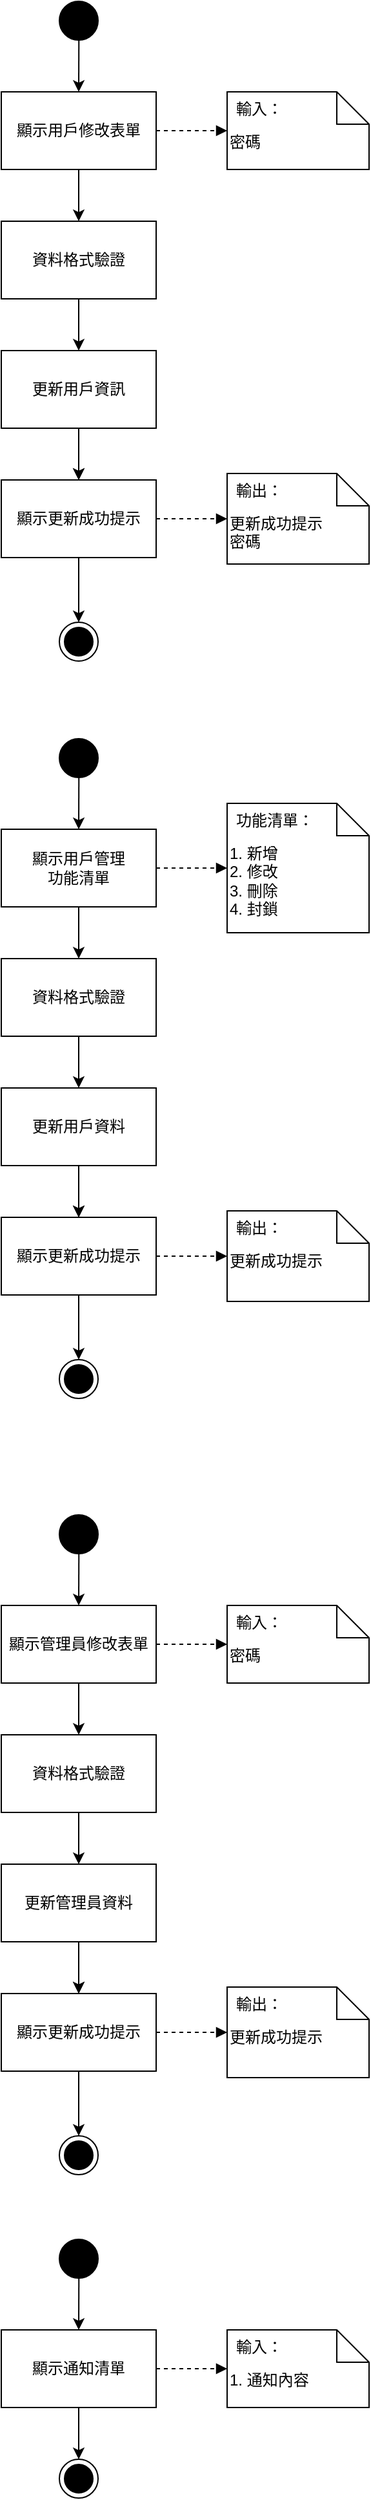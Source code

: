 <mxfile version="22.1.5" type="github">
  <diagram name="第 1 页" id="quUWREb-jlwR2Ny_MdLy">
    <mxGraphModel dx="1290" dy="522" grid="1" gridSize="10" guides="1" tooltips="1" connect="1" arrows="1" fold="1" page="1" pageScale="1" pageWidth="827" pageHeight="1169" math="0" shadow="0">
      <root>
        <mxCell id="0" />
        <mxCell id="1" parent="0" />
        <mxCell id="rR45mx5UOw72tcgHX984-3" value="" style="ellipse;fillColor=strokeColor;html=1;" vertex="1" parent="1">
          <mxGeometry x="165" y="30" width="30" height="30" as="geometry" />
        </mxCell>
        <mxCell id="rR45mx5UOw72tcgHX984-5" value="密碼" style="shape=note2;boundedLbl=1;whiteSpace=wrap;html=1;size=25;verticalAlign=top;align=left;" vertex="1" parent="1">
          <mxGeometry x="295" y="100" width="110" height="60" as="geometry" />
        </mxCell>
        <mxCell id="rR45mx5UOw72tcgHX984-6" value="輸入：" style="resizeWidth=1;part=1;strokeColor=none;fillColor=none;align=left;spacingLeft=5;" vertex="1" parent="rR45mx5UOw72tcgHX984-5">
          <mxGeometry width="110" height="25" relative="1" as="geometry" />
        </mxCell>
        <mxCell id="rR45mx5UOw72tcgHX984-7" value="" style="endArrow=classic;html=1;rounded=0;" edge="1" parent="1" source="rR45mx5UOw72tcgHX984-3" target="rR45mx5UOw72tcgHX984-8">
          <mxGeometry width="50" height="50" relative="1" as="geometry">
            <mxPoint x="465" y="300" as="sourcePoint" />
            <mxPoint x="180" y="100" as="targetPoint" />
          </mxGeometry>
        </mxCell>
        <mxCell id="rR45mx5UOw72tcgHX984-8" value="顯示用戶修改表單" style="rounded=0;whiteSpace=wrap;html=1;" vertex="1" parent="1">
          <mxGeometry x="120" y="100" width="120" height="60" as="geometry" />
        </mxCell>
        <mxCell id="rR45mx5UOw72tcgHX984-13" value="" style="html=1;verticalAlign=bottom;labelBackgroundColor=none;endArrow=block;endFill=1;dashed=1;rounded=0;" edge="1" parent="1" source="rR45mx5UOw72tcgHX984-8" target="rR45mx5UOw72tcgHX984-5">
          <mxGeometry width="160" relative="1" as="geometry">
            <mxPoint x="405" y="270" as="sourcePoint" />
            <mxPoint x="565" y="270" as="targetPoint" />
          </mxGeometry>
        </mxCell>
        <mxCell id="rR45mx5UOw72tcgHX984-14" value="" style="endArrow=classic;html=1;rounded=0;" edge="1" parent="1" target="rR45mx5UOw72tcgHX984-15" source="rR45mx5UOw72tcgHX984-8">
          <mxGeometry width="50" height="50" relative="1" as="geometry">
            <mxPoint x="180" y="160" as="sourcePoint" />
            <mxPoint x="180" y="200" as="targetPoint" />
          </mxGeometry>
        </mxCell>
        <mxCell id="rR45mx5UOw72tcgHX984-15" value="資料格式驗證" style="rounded=0;whiteSpace=wrap;html=1;" vertex="1" parent="1">
          <mxGeometry x="120" y="200" width="120" height="60" as="geometry" />
        </mxCell>
        <mxCell id="rR45mx5UOw72tcgHX984-16" value="" style="endArrow=classic;html=1;rounded=0;" edge="1" parent="1" target="rR45mx5UOw72tcgHX984-17" source="rR45mx5UOw72tcgHX984-15">
          <mxGeometry width="50" height="50" relative="1" as="geometry">
            <mxPoint x="180" y="260" as="sourcePoint" />
            <mxPoint x="180" y="300" as="targetPoint" />
          </mxGeometry>
        </mxCell>
        <mxCell id="rR45mx5UOw72tcgHX984-23" value="" style="edgeStyle=orthogonalEdgeStyle;rounded=0;orthogonalLoop=1;jettySize=auto;html=1;" edge="1" parent="1" source="rR45mx5UOw72tcgHX984-17" target="rR45mx5UOw72tcgHX984-19">
          <mxGeometry relative="1" as="geometry" />
        </mxCell>
        <mxCell id="rR45mx5UOw72tcgHX984-17" value="更新用戶資訊" style="rounded=0;whiteSpace=wrap;html=1;" vertex="1" parent="1">
          <mxGeometry x="120" y="300" width="120" height="60" as="geometry" />
        </mxCell>
        <mxCell id="rR45mx5UOw72tcgHX984-18" value="" style="endArrow=classic;html=1;rounded=0;" edge="1" parent="1" target="rR45mx5UOw72tcgHX984-19">
          <mxGeometry width="50" height="50" relative="1" as="geometry">
            <mxPoint x="180" y="360" as="sourcePoint" />
            <mxPoint x="180" y="400" as="targetPoint" />
          </mxGeometry>
        </mxCell>
        <mxCell id="rR45mx5UOw72tcgHX984-19" value="顯示更新成功提示" style="rounded=0;whiteSpace=wrap;html=1;" vertex="1" parent="1">
          <mxGeometry x="120" y="400" width="120" height="60" as="geometry" />
        </mxCell>
        <mxCell id="rR45mx5UOw72tcgHX984-20" value="更新成功提示&lt;br&gt;密碼" style="shape=note2;boundedLbl=1;whiteSpace=wrap;html=1;size=25;verticalAlign=top;align=left;" vertex="1" parent="1">
          <mxGeometry x="295" y="395" width="110" height="70" as="geometry" />
        </mxCell>
        <mxCell id="rR45mx5UOw72tcgHX984-21" value="輸出：" style="resizeWidth=1;part=1;strokeColor=none;fillColor=none;align=left;spacingLeft=5;" vertex="1" parent="rR45mx5UOw72tcgHX984-20">
          <mxGeometry width="110" height="25" relative="1" as="geometry" />
        </mxCell>
        <mxCell id="rR45mx5UOw72tcgHX984-22" value="" style="html=1;verticalAlign=bottom;labelBackgroundColor=none;endArrow=block;endFill=1;dashed=1;rounded=0;" edge="1" parent="1" target="rR45mx5UOw72tcgHX984-20" source="rR45mx5UOw72tcgHX984-19">
          <mxGeometry width="160" relative="1" as="geometry">
            <mxPoint x="240" y="430" as="sourcePoint" />
            <mxPoint x="565" y="570" as="targetPoint" />
          </mxGeometry>
        </mxCell>
        <mxCell id="rR45mx5UOw72tcgHX984-24" value="" style="endArrow=classic;html=1;rounded=0;" edge="1" parent="1" source="rR45mx5UOw72tcgHX984-19" target="rR45mx5UOw72tcgHX984-25">
          <mxGeometry width="50" height="50" relative="1" as="geometry">
            <mxPoint x="190" y="370" as="sourcePoint" />
            <mxPoint x="180" y="510" as="targetPoint" />
          </mxGeometry>
        </mxCell>
        <mxCell id="rR45mx5UOw72tcgHX984-25" value="" style="ellipse;html=1;shape=endState;fillColor=strokeColor;" vertex="1" parent="1">
          <mxGeometry x="165" y="510" width="30" height="30" as="geometry" />
        </mxCell>
        <mxCell id="rR45mx5UOw72tcgHX984-26" value="" style="ellipse;fillColor=strokeColor;html=1;" vertex="1" parent="1">
          <mxGeometry x="165" y="600" width="30" height="30" as="geometry" />
        </mxCell>
        <mxCell id="rR45mx5UOw72tcgHX984-27" value="1. 新增&lt;br&gt;2. 修改&lt;br&gt;3. 刪除&lt;br&gt;4. 封鎖" style="shape=note2;boundedLbl=1;whiteSpace=wrap;html=1;size=25;verticalAlign=top;align=left;" vertex="1" parent="1">
          <mxGeometry x="295" y="650" width="110" height="100" as="geometry" />
        </mxCell>
        <mxCell id="rR45mx5UOw72tcgHX984-28" value="功能清單：" style="resizeWidth=1;part=1;strokeColor=none;fillColor=none;align=left;spacingLeft=5;" vertex="1" parent="rR45mx5UOw72tcgHX984-27">
          <mxGeometry width="110" height="25" relative="1" as="geometry" />
        </mxCell>
        <mxCell id="rR45mx5UOw72tcgHX984-29" value="" style="endArrow=classic;html=1;rounded=0;" edge="1" parent="1" source="rR45mx5UOw72tcgHX984-26" target="rR45mx5UOw72tcgHX984-30">
          <mxGeometry width="50" height="50" relative="1" as="geometry">
            <mxPoint x="465" y="870" as="sourcePoint" />
            <mxPoint x="180" y="670" as="targetPoint" />
          </mxGeometry>
        </mxCell>
        <mxCell id="rR45mx5UOw72tcgHX984-30" value="顯示用戶管理&lt;br&gt;功能清單" style="rounded=0;whiteSpace=wrap;html=1;" vertex="1" parent="1">
          <mxGeometry x="120" y="670" width="120" height="60" as="geometry" />
        </mxCell>
        <mxCell id="rR45mx5UOw72tcgHX984-31" value="" style="html=1;verticalAlign=bottom;labelBackgroundColor=none;endArrow=block;endFill=1;dashed=1;rounded=0;" edge="1" parent="1" source="rR45mx5UOw72tcgHX984-30" target="rR45mx5UOw72tcgHX984-27">
          <mxGeometry width="160" relative="1" as="geometry">
            <mxPoint x="405" y="840" as="sourcePoint" />
            <mxPoint x="565" y="840" as="targetPoint" />
          </mxGeometry>
        </mxCell>
        <mxCell id="rR45mx5UOw72tcgHX984-32" value="" style="endArrow=classic;html=1;rounded=0;" edge="1" parent="1" source="rR45mx5UOw72tcgHX984-30" target="rR45mx5UOw72tcgHX984-33">
          <mxGeometry width="50" height="50" relative="1" as="geometry">
            <mxPoint x="180" y="730" as="sourcePoint" />
            <mxPoint x="180" y="770" as="targetPoint" />
          </mxGeometry>
        </mxCell>
        <mxCell id="rR45mx5UOw72tcgHX984-33" value="資料格式驗證" style="rounded=0;whiteSpace=wrap;html=1;" vertex="1" parent="1">
          <mxGeometry x="120" y="770" width="120" height="60" as="geometry" />
        </mxCell>
        <mxCell id="rR45mx5UOw72tcgHX984-34" value="" style="endArrow=classic;html=1;rounded=0;" edge="1" parent="1" source="rR45mx5UOw72tcgHX984-33" target="rR45mx5UOw72tcgHX984-36">
          <mxGeometry width="50" height="50" relative="1" as="geometry">
            <mxPoint x="180" y="830" as="sourcePoint" />
            <mxPoint x="180" y="870" as="targetPoint" />
          </mxGeometry>
        </mxCell>
        <mxCell id="rR45mx5UOw72tcgHX984-35" value="" style="edgeStyle=orthogonalEdgeStyle;rounded=0;orthogonalLoop=1;jettySize=auto;html=1;" edge="1" parent="1" source="rR45mx5UOw72tcgHX984-36" target="rR45mx5UOw72tcgHX984-38">
          <mxGeometry relative="1" as="geometry" />
        </mxCell>
        <mxCell id="rR45mx5UOw72tcgHX984-36" value="更新用戶資料" style="rounded=0;whiteSpace=wrap;html=1;" vertex="1" parent="1">
          <mxGeometry x="120" y="870" width="120" height="60" as="geometry" />
        </mxCell>
        <mxCell id="rR45mx5UOw72tcgHX984-37" value="" style="endArrow=classic;html=1;rounded=0;" edge="1" parent="1" target="rR45mx5UOw72tcgHX984-38">
          <mxGeometry width="50" height="50" relative="1" as="geometry">
            <mxPoint x="180" y="930" as="sourcePoint" />
            <mxPoint x="180" y="970" as="targetPoint" />
          </mxGeometry>
        </mxCell>
        <mxCell id="rR45mx5UOw72tcgHX984-38" value="顯示更新成功提示" style="rounded=0;whiteSpace=wrap;html=1;" vertex="1" parent="1">
          <mxGeometry x="120" y="970" width="120" height="60" as="geometry" />
        </mxCell>
        <mxCell id="rR45mx5UOw72tcgHX984-39" value="更新成功提示" style="shape=note2;boundedLbl=1;whiteSpace=wrap;html=1;size=25;verticalAlign=top;align=left;" vertex="1" parent="1">
          <mxGeometry x="295" y="965" width="110" height="70" as="geometry" />
        </mxCell>
        <mxCell id="rR45mx5UOw72tcgHX984-40" value="輸出：" style="resizeWidth=1;part=1;strokeColor=none;fillColor=none;align=left;spacingLeft=5;" vertex="1" parent="rR45mx5UOw72tcgHX984-39">
          <mxGeometry width="110" height="25" relative="1" as="geometry" />
        </mxCell>
        <mxCell id="rR45mx5UOw72tcgHX984-41" value="" style="html=1;verticalAlign=bottom;labelBackgroundColor=none;endArrow=block;endFill=1;dashed=1;rounded=0;" edge="1" parent="1" source="rR45mx5UOw72tcgHX984-38" target="rR45mx5UOw72tcgHX984-39">
          <mxGeometry width="160" relative="1" as="geometry">
            <mxPoint x="240" y="1000" as="sourcePoint" />
            <mxPoint x="565" y="1140" as="targetPoint" />
          </mxGeometry>
        </mxCell>
        <mxCell id="rR45mx5UOw72tcgHX984-42" value="" style="endArrow=classic;html=1;rounded=0;" edge="1" parent="1" source="rR45mx5UOw72tcgHX984-38" target="rR45mx5UOw72tcgHX984-43">
          <mxGeometry width="50" height="50" relative="1" as="geometry">
            <mxPoint x="190" y="940" as="sourcePoint" />
            <mxPoint x="180" y="1080" as="targetPoint" />
          </mxGeometry>
        </mxCell>
        <mxCell id="rR45mx5UOw72tcgHX984-43" value="" style="ellipse;html=1;shape=endState;fillColor=strokeColor;" vertex="1" parent="1">
          <mxGeometry x="165" y="1080" width="30" height="30" as="geometry" />
        </mxCell>
        <mxCell id="rR45mx5UOw72tcgHX984-46" value="" style="ellipse;fillColor=strokeColor;html=1;" vertex="1" parent="1">
          <mxGeometry x="165" y="1200" width="30" height="30" as="geometry" />
        </mxCell>
        <mxCell id="rR45mx5UOw72tcgHX984-49" value="" style="endArrow=classic;html=1;rounded=0;" edge="1" parent="1" source="rR45mx5UOw72tcgHX984-46" target="rR45mx5UOw72tcgHX984-50">
          <mxGeometry width="50" height="50" relative="1" as="geometry">
            <mxPoint x="465" y="1470" as="sourcePoint" />
            <mxPoint x="180" y="1270" as="targetPoint" />
          </mxGeometry>
        </mxCell>
        <mxCell id="rR45mx5UOw72tcgHX984-50" value="顯示管理員修改表單" style="rounded=0;whiteSpace=wrap;html=1;" vertex="1" parent="1">
          <mxGeometry x="120" y="1270" width="120" height="60" as="geometry" />
        </mxCell>
        <mxCell id="rR45mx5UOw72tcgHX984-51" value="" style="html=1;verticalAlign=bottom;labelBackgroundColor=none;endArrow=block;endFill=1;dashed=1;rounded=0;" edge="1" parent="1" source="rR45mx5UOw72tcgHX984-50">
          <mxGeometry width="160" relative="1" as="geometry">
            <mxPoint x="405" y="1440" as="sourcePoint" />
            <mxPoint x="295" y="1300" as="targetPoint" />
          </mxGeometry>
        </mxCell>
        <mxCell id="rR45mx5UOw72tcgHX984-52" value="" style="endArrow=classic;html=1;rounded=0;" edge="1" parent="1" source="rR45mx5UOw72tcgHX984-50" target="rR45mx5UOw72tcgHX984-53">
          <mxGeometry width="50" height="50" relative="1" as="geometry">
            <mxPoint x="180" y="1330" as="sourcePoint" />
            <mxPoint x="180" y="1370" as="targetPoint" />
          </mxGeometry>
        </mxCell>
        <mxCell id="rR45mx5UOw72tcgHX984-53" value="資料格式驗證" style="rounded=0;whiteSpace=wrap;html=1;" vertex="1" parent="1">
          <mxGeometry x="120" y="1370" width="120" height="60" as="geometry" />
        </mxCell>
        <mxCell id="rR45mx5UOw72tcgHX984-54" value="" style="endArrow=classic;html=1;rounded=0;" edge="1" parent="1" source="rR45mx5UOw72tcgHX984-53" target="rR45mx5UOw72tcgHX984-56">
          <mxGeometry width="50" height="50" relative="1" as="geometry">
            <mxPoint x="180" y="1430" as="sourcePoint" />
            <mxPoint x="180" y="1470" as="targetPoint" />
          </mxGeometry>
        </mxCell>
        <mxCell id="rR45mx5UOw72tcgHX984-55" value="" style="edgeStyle=orthogonalEdgeStyle;rounded=0;orthogonalLoop=1;jettySize=auto;html=1;" edge="1" parent="1" source="rR45mx5UOw72tcgHX984-56" target="rR45mx5UOw72tcgHX984-58">
          <mxGeometry relative="1" as="geometry" />
        </mxCell>
        <mxCell id="rR45mx5UOw72tcgHX984-56" value="更新管理員資料" style="rounded=0;whiteSpace=wrap;html=1;" vertex="1" parent="1">
          <mxGeometry x="120" y="1470" width="120" height="60" as="geometry" />
        </mxCell>
        <mxCell id="rR45mx5UOw72tcgHX984-57" value="" style="endArrow=classic;html=1;rounded=0;" edge="1" parent="1" target="rR45mx5UOw72tcgHX984-58">
          <mxGeometry width="50" height="50" relative="1" as="geometry">
            <mxPoint x="180" y="1530" as="sourcePoint" />
            <mxPoint x="180" y="1570" as="targetPoint" />
          </mxGeometry>
        </mxCell>
        <mxCell id="rR45mx5UOw72tcgHX984-58" value="顯示更新成功提示" style="rounded=0;whiteSpace=wrap;html=1;" vertex="1" parent="1">
          <mxGeometry x="120" y="1570" width="120" height="60" as="geometry" />
        </mxCell>
        <mxCell id="rR45mx5UOw72tcgHX984-59" value="更新成功提示" style="shape=note2;boundedLbl=1;whiteSpace=wrap;html=1;size=25;verticalAlign=top;align=left;" vertex="1" parent="1">
          <mxGeometry x="295" y="1565" width="110" height="70" as="geometry" />
        </mxCell>
        <mxCell id="rR45mx5UOw72tcgHX984-60" value="輸出：" style="resizeWidth=1;part=1;strokeColor=none;fillColor=none;align=left;spacingLeft=5;" vertex="1" parent="rR45mx5UOw72tcgHX984-59">
          <mxGeometry width="110" height="25" relative="1" as="geometry" />
        </mxCell>
        <mxCell id="rR45mx5UOw72tcgHX984-61" value="" style="html=1;verticalAlign=bottom;labelBackgroundColor=none;endArrow=block;endFill=1;dashed=1;rounded=0;" edge="1" parent="1" source="rR45mx5UOw72tcgHX984-58" target="rR45mx5UOw72tcgHX984-59">
          <mxGeometry width="160" relative="1" as="geometry">
            <mxPoint x="240" y="1600" as="sourcePoint" />
            <mxPoint x="565" y="1740" as="targetPoint" />
          </mxGeometry>
        </mxCell>
        <mxCell id="rR45mx5UOw72tcgHX984-62" value="" style="endArrow=classic;html=1;rounded=0;" edge="1" parent="1" source="rR45mx5UOw72tcgHX984-58" target="rR45mx5UOw72tcgHX984-63">
          <mxGeometry width="50" height="50" relative="1" as="geometry">
            <mxPoint x="190" y="1540" as="sourcePoint" />
            <mxPoint x="180" y="1680" as="targetPoint" />
          </mxGeometry>
        </mxCell>
        <mxCell id="rR45mx5UOw72tcgHX984-63" value="" style="ellipse;html=1;shape=endState;fillColor=strokeColor;" vertex="1" parent="1">
          <mxGeometry x="165" y="1680" width="30" height="30" as="geometry" />
        </mxCell>
        <mxCell id="rR45mx5UOw72tcgHX984-64" value="密碼" style="shape=note2;boundedLbl=1;whiteSpace=wrap;html=1;size=25;verticalAlign=top;align=left;" vertex="1" parent="1">
          <mxGeometry x="295" y="1270" width="110" height="60" as="geometry" />
        </mxCell>
        <mxCell id="rR45mx5UOw72tcgHX984-65" value="輸入：" style="resizeWidth=1;part=1;strokeColor=none;fillColor=none;align=left;spacingLeft=5;" vertex="1" parent="rR45mx5UOw72tcgHX984-64">
          <mxGeometry width="110" height="25" relative="1" as="geometry" />
        </mxCell>
        <mxCell id="rR45mx5UOw72tcgHX984-67" value="" style="ellipse;fillColor=strokeColor;html=1;" vertex="1" parent="1">
          <mxGeometry x="165" y="1760" width="30" height="30" as="geometry" />
        </mxCell>
        <mxCell id="rR45mx5UOw72tcgHX984-68" value="" style="endArrow=classic;html=1;rounded=0;" edge="1" parent="1" source="rR45mx5UOw72tcgHX984-67" target="rR45mx5UOw72tcgHX984-69">
          <mxGeometry width="50" height="50" relative="1" as="geometry">
            <mxPoint x="465" y="2030" as="sourcePoint" />
            <mxPoint x="180" y="1830" as="targetPoint" />
          </mxGeometry>
        </mxCell>
        <mxCell id="rR45mx5UOw72tcgHX984-69" value="顯示通知清單" style="rounded=0;whiteSpace=wrap;html=1;" vertex="1" parent="1">
          <mxGeometry x="120" y="1830" width="120" height="60" as="geometry" />
        </mxCell>
        <mxCell id="rR45mx5UOw72tcgHX984-70" value="" style="html=1;verticalAlign=bottom;labelBackgroundColor=none;endArrow=block;endFill=1;dashed=1;rounded=0;" edge="1" parent="1" source="rR45mx5UOw72tcgHX984-69">
          <mxGeometry width="160" relative="1" as="geometry">
            <mxPoint x="405" y="2000" as="sourcePoint" />
            <mxPoint x="295" y="1860" as="targetPoint" />
          </mxGeometry>
        </mxCell>
        <mxCell id="rR45mx5UOw72tcgHX984-71" value="" style="endArrow=classic;html=1;rounded=0;" edge="1" parent="1" source="rR45mx5UOw72tcgHX984-69">
          <mxGeometry width="50" height="50" relative="1" as="geometry">
            <mxPoint x="180" y="1890" as="sourcePoint" />
            <mxPoint x="180" y="1930" as="targetPoint" />
          </mxGeometry>
        </mxCell>
        <mxCell id="rR45mx5UOw72tcgHX984-82" value="" style="ellipse;html=1;shape=endState;fillColor=strokeColor;" vertex="1" parent="1">
          <mxGeometry x="165" y="1930" width="30" height="30" as="geometry" />
        </mxCell>
        <mxCell id="rR45mx5UOw72tcgHX984-83" value="1. 通知內容&amp;nbsp;" style="shape=note2;boundedLbl=1;whiteSpace=wrap;html=1;size=25;verticalAlign=top;align=left;" vertex="1" parent="1">
          <mxGeometry x="295" y="1830" width="110" height="60" as="geometry" />
        </mxCell>
        <mxCell id="rR45mx5UOw72tcgHX984-84" value="輸入：" style="resizeWidth=1;part=1;strokeColor=none;fillColor=none;align=left;spacingLeft=5;" vertex="1" parent="rR45mx5UOw72tcgHX984-83">
          <mxGeometry width="110" height="25" relative="1" as="geometry" />
        </mxCell>
      </root>
    </mxGraphModel>
  </diagram>
</mxfile>
